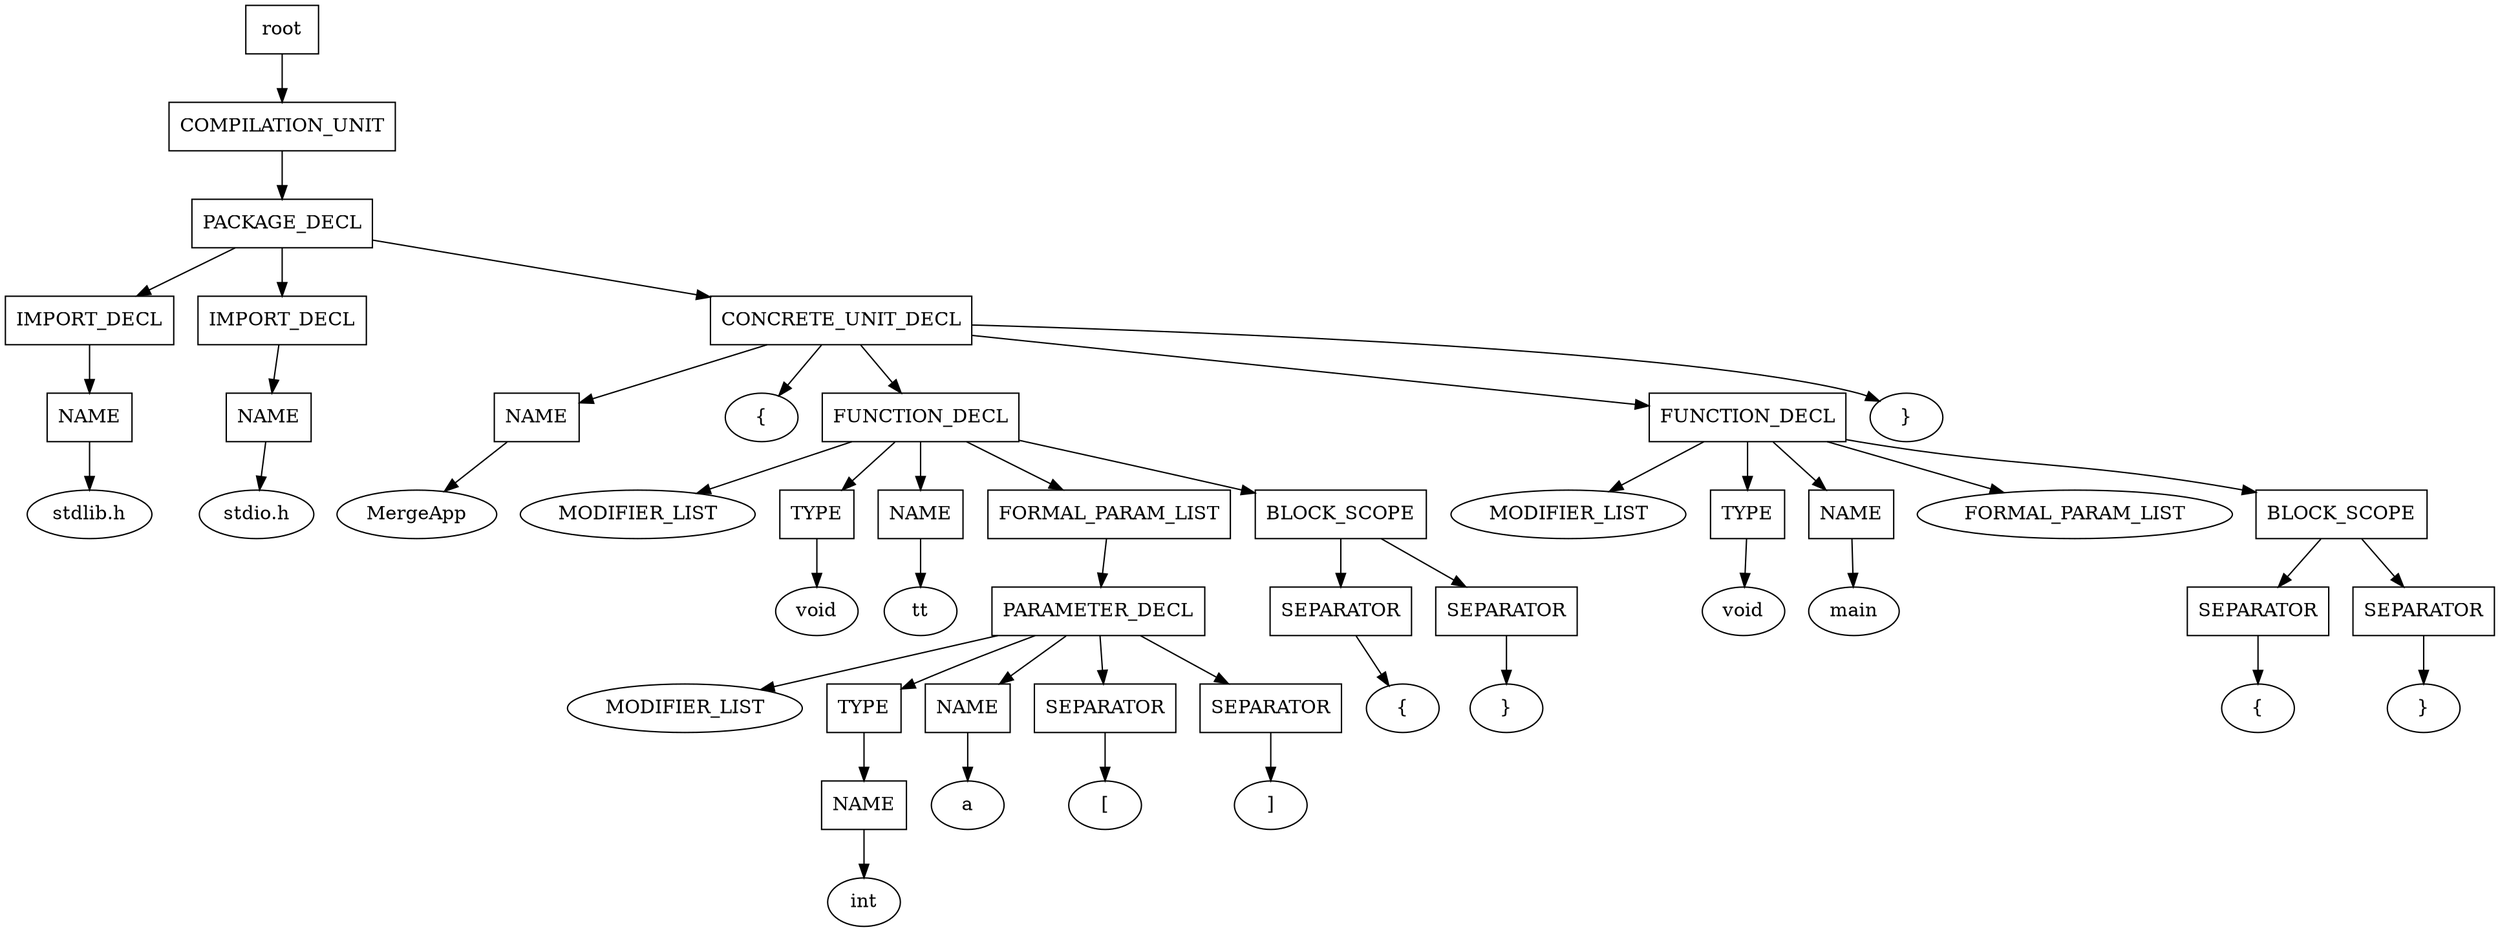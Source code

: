 digraph G {
	splines="TRUE";
	n_0 [label="root", shape="rectangle"]
	n_0 -> n_1
	n_1 [label="COMPILATION_UNIT", shape="rectangle"]
	n_1 -> n_2
	n_2 [label="PACKAGE_DECL", shape="rectangle"]
	n_2 -> n_3
	n_3 [label="IMPORT_DECL", shape="rectangle"]
	n_3 -> n_6
	n_6 [label="NAME", shape="rectangle"]
	n_6 -> n_13
	n_13 [label="stdlib.h", shape="ellipse"]
	n_2 -> n_4
	n_4 [label="IMPORT_DECL", shape="rectangle"]
	n_4 -> n_7
	n_7 [label="NAME", shape="rectangle"]
	n_7 -> n_14
	n_14 [label="stdio.h", shape="ellipse"]
	n_2 -> n_5
	n_5 [label="CONCRETE_UNIT_DECL", shape="rectangle"]
	n_5 -> n_8
	n_8 [label="NAME", shape="rectangle"]
	n_8 -> n_15
	n_15 [label="MergeApp", shape="ellipse"]
	n_5 -> n_9
	n_9 [label="{", shape="ellipse"]
	n_5 -> n_10
	n_10 [label="FUNCTION_DECL", shape="rectangle"]
	n_10 -> n_16
	n_16 [label="MODIFIER_LIST", shape="ellipse"]
	n_10 -> n_17
	n_17 [label="TYPE", shape="rectangle"]
	n_17 -> n_26
	n_26 [label="void", shape="ellipse"]
	n_10 -> n_18
	n_18 [label="NAME", shape="rectangle"]
	n_18 -> n_27
	n_27 [label="tt", shape="ellipse"]
	n_10 -> n_19
	n_19 [label="FORMAL_PARAM_LIST", shape="rectangle"]
	n_19 -> n_28
	n_28 [label="PARAMETER_DECL", shape="rectangle"]
	n_28 -> n_35
	n_35 [label="MODIFIER_LIST", shape="ellipse"]
	n_28 -> n_36
	n_36 [label="TYPE", shape="rectangle"]
	n_36 -> n_44
	n_44 [label="NAME", shape="rectangle"]
	n_44 -> n_48
	n_48 [label="int", shape="ellipse"]
	n_28 -> n_37
	n_37 [label="NAME", shape="rectangle"]
	n_37 -> n_45
	n_45 [label="a", shape="ellipse"]
	n_28 -> n_38
	n_38 [label="SEPARATOR", shape="rectangle"]
	n_38 -> n_46
	n_46 [label="[", shape="ellipse"]
	n_28 -> n_39
	n_39 [label="SEPARATOR", shape="rectangle"]
	n_39 -> n_47
	n_47 [label="]", shape="ellipse"]
	n_10 -> n_20
	n_20 [label="BLOCK_SCOPE", shape="rectangle"]
	n_20 -> n_29
	n_29 [label="SEPARATOR", shape="rectangle"]
	n_29 -> n_40
	n_40 [label="{", shape="ellipse"]
	n_20 -> n_30
	n_30 [label="SEPARATOR", shape="rectangle"]
	n_30 -> n_41
	n_41 [label="}", shape="ellipse"]
	n_5 -> n_11
	n_11 [label="FUNCTION_DECL", shape="rectangle"]
	n_11 -> n_21
	n_21 [label="MODIFIER_LIST", shape="ellipse"]
	n_11 -> n_22
	n_22 [label="TYPE", shape="rectangle"]
	n_22 -> n_31
	n_31 [label="void", shape="ellipse"]
	n_11 -> n_23
	n_23 [label="NAME", shape="rectangle"]
	n_23 -> n_32
	n_32 [label="main", shape="ellipse"]
	n_11 -> n_24
	n_24 [label="FORMAL_PARAM_LIST", shape="ellipse"]
	n_11 -> n_25
	n_25 [label="BLOCK_SCOPE", shape="rectangle"]
	n_25 -> n_33
	n_33 [label="SEPARATOR", shape="rectangle"]
	n_33 -> n_42
	n_42 [label="{", shape="ellipse"]
	n_25 -> n_34
	n_34 [label="SEPARATOR", shape="rectangle"]
	n_34 -> n_43
	n_43 [label="}", shape="ellipse"]
	n_5 -> n_12
	n_12 [label="}", shape="ellipse"]
}